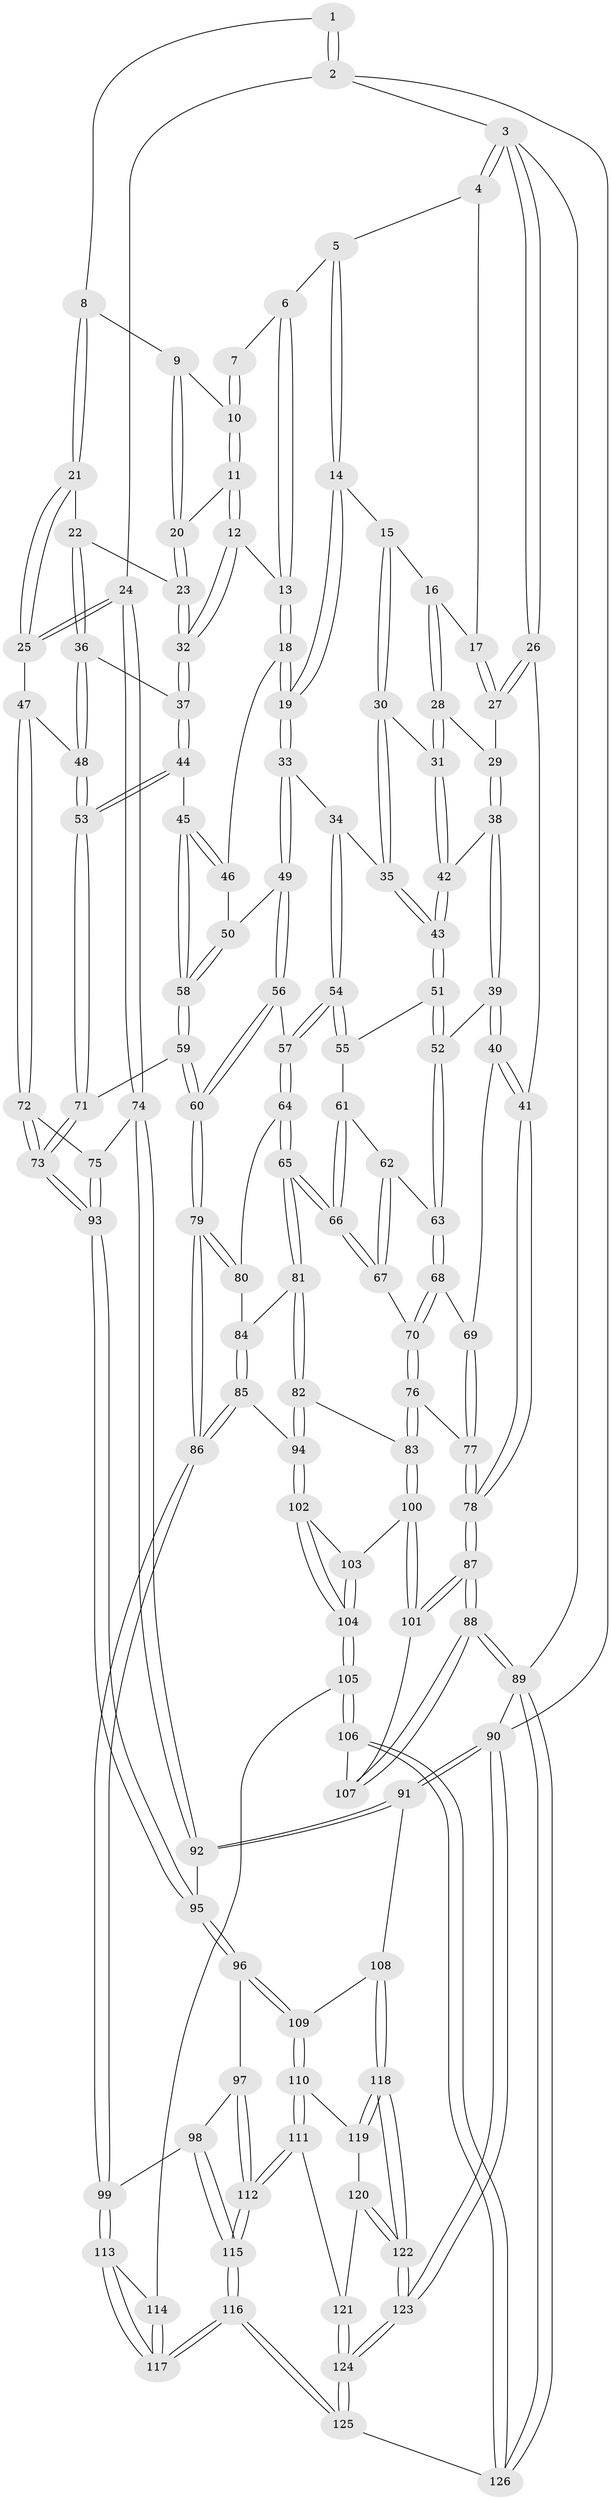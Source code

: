 // coarse degree distribution, {2: 0.11842105263157894, 4: 0.21052631578947367, 3: 0.5789473684210527, 5: 0.07894736842105263, 6: 0.013157894736842105}
// Generated by graph-tools (version 1.1) at 2025/54/03/04/25 22:54:07]
// undirected, 126 vertices, 312 edges
graph export_dot {
  node [color=gray90,style=filled];
  1 [pos="+0.8946425599373617+0"];
  2 [pos="+1+0"];
  3 [pos="+0+0"];
  4 [pos="+0.1405082937125069+0"];
  5 [pos="+0.3875380772670795+0"];
  6 [pos="+0.43016166995045163+0"];
  7 [pos="+0.6621521258067231+0"];
  8 [pos="+0.7877314386252738+0.046261444832382044"];
  9 [pos="+0.7525194490681769+0.0634759211722634"];
  10 [pos="+0.6670518978352489+0.034370650885444894"];
  11 [pos="+0.6388033785517362+0.09147365440294854"];
  12 [pos="+0.6101210250199988+0.12535276280827115"];
  13 [pos="+0.5754461551851611+0.13078212145571436"];
  14 [pos="+0.33981228399689256+0.017508121902797456"];
  15 [pos="+0.3123926250770987+0.031116744952732367"];
  16 [pos="+0.23901282599410462+0.045750124711276784"];
  17 [pos="+0.11358099229074169+0.04182829711803714"];
  18 [pos="+0.572452988647703+0.13402696695042585"];
  19 [pos="+0.3737260025542377+0.1480321095510722"];
  20 [pos="+0.7362739108183275+0.09834845354787385"];
  21 [pos="+0.8516428683048529+0.14748233291627272"];
  22 [pos="+0.7700425317547588+0.15915454586579866"];
  23 [pos="+0.7435159746773644+0.15325306525330473"];
  24 [pos="+1+0.09393566597770864"];
  25 [pos="+0.9229496250090804+0.1780308612480081"];
  26 [pos="+0+0.16026042874392163"];
  27 [pos="+0.08392556613949298+0.1102617239858299"];
  28 [pos="+0.12068914356908404+0.13256500519131828"];
  29 [pos="+0.10121155723421167+0.12311867909255879"];
  30 [pos="+0.17413938225894096+0.16085668764401986"];
  31 [pos="+0.14396441060728898+0.14856240033232368"];
  32 [pos="+0.6859464445247128+0.1767127026803541"];
  33 [pos="+0.3665575211761598+0.17586964368267516"];
  34 [pos="+0.2686433322306027+0.21203259268480454"];
  35 [pos="+0.21014098904258316+0.20161247665841417"];
  36 [pos="+0.7597424951162608+0.24615144654982835"];
  37 [pos="+0.6923304999988313+0.22752386233547675"];
  38 [pos="+0.08928869885272199+0.24698946781745512"];
  39 [pos="+0.05441725810321942+0.2908069530741846"];
  40 [pos="+0+0.26549116133338463"];
  41 [pos="+0+0.22378797554674704"];
  42 [pos="+0.12479082476192217+0.23598080679492422"];
  43 [pos="+0.1697185337767782+0.2744768277803387"];
  44 [pos="+0.6585335586634437+0.2863065582120156"];
  45 [pos="+0.5730121359542091+0.2867959258416818"];
  46 [pos="+0.5689184592261888+0.1625754941739428"];
  47 [pos="+0.8237901977436605+0.302493780759488"];
  48 [pos="+0.822371207153086+0.3024775203150495"];
  49 [pos="+0.3919795456885874+0.2367671803627773"];
  50 [pos="+0.43914230614262023+0.2557857035720702"];
  51 [pos="+0.1688218363474444+0.2799918410039751"];
  52 [pos="+0.0811033760902797+0.30764742375706594"];
  53 [pos="+0.7148770411676755+0.35044572987818445"];
  54 [pos="+0.2515824925066636+0.34312941427359867"];
  55 [pos="+0.18343222901527154+0.30091129213347784"];
  56 [pos="+0.34723789497691177+0.3691907848540091"];
  57 [pos="+0.2735049557960893+0.3842818134668676"];
  58 [pos="+0.539972381216434+0.32039349070105966"];
  59 [pos="+0.5220592620049781+0.4751598041106341"];
  60 [pos="+0.5069955822847697+0.4871368690720153"];
  61 [pos="+0.16240744261861864+0.3327326573892007"];
  62 [pos="+0.13542349218906796+0.34691333690201703"];
  63 [pos="+0.08416650565538866+0.3149220216329722"];
  64 [pos="+0.2463464844235985+0.42076525432275896"];
  65 [pos="+0.19667243267378015+0.4459483554824361"];
  66 [pos="+0.1822224870491284+0.43920124721534864"];
  67 [pos="+0.16273804884777374+0.4324812223510601"];
  68 [pos="+0.08808650645867971+0.40263617281671954"];
  69 [pos="+0.05363778907729872+0.39905023053564026"];
  70 [pos="+0.10986005489941444+0.42696856400787153"];
  71 [pos="+0.6815010611583963+0.46936325139123286"];
  72 [pos="+0.8625905757464595+0.37953704974487174"];
  73 [pos="+0.7654306937078431+0.5275292055681085"];
  74 [pos="+1+0.4303113277508967"];
  75 [pos="+1+0.42920020034098566"];
  76 [pos="+0.0165954926482971+0.5231189890459835"];
  77 [pos="+0+0.5155177479748577"];
  78 [pos="+0+0.5222377137258171"];
  79 [pos="+0.45247577260254374+0.6263475360492132"];
  80 [pos="+0.25701307123036166+0.4355805591799758"];
  81 [pos="+0.18378090518608248+0.5145698916291233"];
  82 [pos="+0.17236723079179325+0.5493603670995759"];
  83 [pos="+0.1173699013352404+0.585790433790099"];
  84 [pos="+0.2817260617548702+0.5360934601070753"];
  85 [pos="+0.37568103341425846+0.6503107353110904"];
  86 [pos="+0.45085212806154934+0.6340098639101143"];
  87 [pos="+0+0.6519897867099552"];
  88 [pos="+0+1"];
  89 [pos="+0+1"];
  90 [pos="+1+1"];
  91 [pos="+1+0.6297167518317491"];
  92 [pos="+1+0.5278123540015086"];
  93 [pos="+0.7818523805518165+0.5577615821892039"];
  94 [pos="+0.3443480889528808+0.6616994981232368"];
  95 [pos="+0.7947886659421349+0.6229429624964301"];
  96 [pos="+0.7923683045243983+0.6365475648022032"];
  97 [pos="+0.7275823939617856+0.6705522081872725"];
  98 [pos="+0.5044877748239056+0.66599509357901"];
  99 [pos="+0.4518138180585814+0.6352756291253655"];
  100 [pos="+0.11012755900993366+0.6830898310978579"];
  101 [pos="+0.10767243378141933+0.6856775480287023"];
  102 [pos="+0.3298207465414972+0.6744264828458733"];
  103 [pos="+0.16991900068835633+0.6927657358679432"];
  104 [pos="+0.24472643125281868+0.8668671291320165"];
  105 [pos="+0.24105720946076903+0.8802614462407283"];
  106 [pos="+0.21464108974362872+0.900483657612637"];
  107 [pos="+0.0958169489160768+0.7723704262885706"];
  108 [pos="+0.9746581940860385+0.7128740360639109"];
  109 [pos="+0.8537396976508701+0.7227385054020261"];
  110 [pos="+0.8534995788455164+0.7535455423200886"];
  111 [pos="+0.7730563957051406+0.8640562435729261"];
  112 [pos="+0.6645754856266802+0.8548266302701278"];
  113 [pos="+0.4317219859293139+0.8124470382791744"];
  114 [pos="+0.2875493357193589+0.8846109281033284"];
  115 [pos="+0.6243511010689825+0.8745775500586986"];
  116 [pos="+0.5445609635221872+1"];
  117 [pos="+0.5086685784002115+0.9962617014451021"];
  118 [pos="+0.9792211849187236+0.8819972726872286"];
  119 [pos="+0.8716975386087645+0.7776593841658389"];
  120 [pos="+0.8694077049530564+0.8759926138378272"];
  121 [pos="+0.7816849955841747+0.8782227233559411"];
  122 [pos="+1+1"];
  123 [pos="+1+1"];
  124 [pos="+1+1"];
  125 [pos="+0.5536296876778374+1"];
  126 [pos="+0.04967932474401187+1"];
  1 -- 2;
  1 -- 2;
  1 -- 8;
  2 -- 3;
  2 -- 24;
  2 -- 90;
  3 -- 4;
  3 -- 4;
  3 -- 26;
  3 -- 26;
  3 -- 89;
  4 -- 5;
  4 -- 17;
  5 -- 6;
  5 -- 14;
  5 -- 14;
  6 -- 7;
  6 -- 13;
  6 -- 13;
  7 -- 10;
  7 -- 10;
  8 -- 9;
  8 -- 21;
  8 -- 21;
  9 -- 10;
  9 -- 20;
  9 -- 20;
  10 -- 11;
  10 -- 11;
  11 -- 12;
  11 -- 12;
  11 -- 20;
  12 -- 13;
  12 -- 32;
  12 -- 32;
  13 -- 18;
  13 -- 18;
  14 -- 15;
  14 -- 19;
  14 -- 19;
  15 -- 16;
  15 -- 30;
  15 -- 30;
  16 -- 17;
  16 -- 28;
  16 -- 28;
  17 -- 27;
  17 -- 27;
  18 -- 19;
  18 -- 19;
  18 -- 46;
  19 -- 33;
  19 -- 33;
  20 -- 23;
  20 -- 23;
  21 -- 22;
  21 -- 25;
  21 -- 25;
  22 -- 23;
  22 -- 36;
  22 -- 36;
  23 -- 32;
  23 -- 32;
  24 -- 25;
  24 -- 25;
  24 -- 74;
  24 -- 74;
  25 -- 47;
  26 -- 27;
  26 -- 27;
  26 -- 41;
  27 -- 29;
  28 -- 29;
  28 -- 31;
  28 -- 31;
  29 -- 38;
  29 -- 38;
  30 -- 31;
  30 -- 35;
  30 -- 35;
  31 -- 42;
  31 -- 42;
  32 -- 37;
  32 -- 37;
  33 -- 34;
  33 -- 49;
  33 -- 49;
  34 -- 35;
  34 -- 54;
  34 -- 54;
  35 -- 43;
  35 -- 43;
  36 -- 37;
  36 -- 48;
  36 -- 48;
  37 -- 44;
  37 -- 44;
  38 -- 39;
  38 -- 39;
  38 -- 42;
  39 -- 40;
  39 -- 40;
  39 -- 52;
  40 -- 41;
  40 -- 41;
  40 -- 69;
  41 -- 78;
  41 -- 78;
  42 -- 43;
  42 -- 43;
  43 -- 51;
  43 -- 51;
  44 -- 45;
  44 -- 53;
  44 -- 53;
  45 -- 46;
  45 -- 46;
  45 -- 58;
  45 -- 58;
  46 -- 50;
  47 -- 48;
  47 -- 72;
  47 -- 72;
  48 -- 53;
  48 -- 53;
  49 -- 50;
  49 -- 56;
  49 -- 56;
  50 -- 58;
  50 -- 58;
  51 -- 52;
  51 -- 52;
  51 -- 55;
  52 -- 63;
  52 -- 63;
  53 -- 71;
  53 -- 71;
  54 -- 55;
  54 -- 55;
  54 -- 57;
  54 -- 57;
  55 -- 61;
  56 -- 57;
  56 -- 60;
  56 -- 60;
  57 -- 64;
  57 -- 64;
  58 -- 59;
  58 -- 59;
  59 -- 60;
  59 -- 60;
  59 -- 71;
  60 -- 79;
  60 -- 79;
  61 -- 62;
  61 -- 66;
  61 -- 66;
  62 -- 63;
  62 -- 67;
  62 -- 67;
  63 -- 68;
  63 -- 68;
  64 -- 65;
  64 -- 65;
  64 -- 80;
  65 -- 66;
  65 -- 66;
  65 -- 81;
  65 -- 81;
  66 -- 67;
  66 -- 67;
  67 -- 70;
  68 -- 69;
  68 -- 70;
  68 -- 70;
  69 -- 77;
  69 -- 77;
  70 -- 76;
  70 -- 76;
  71 -- 73;
  71 -- 73;
  72 -- 73;
  72 -- 73;
  72 -- 75;
  73 -- 93;
  73 -- 93;
  74 -- 75;
  74 -- 92;
  74 -- 92;
  75 -- 93;
  75 -- 93;
  76 -- 77;
  76 -- 83;
  76 -- 83;
  77 -- 78;
  77 -- 78;
  78 -- 87;
  78 -- 87;
  79 -- 80;
  79 -- 80;
  79 -- 86;
  79 -- 86;
  80 -- 84;
  81 -- 82;
  81 -- 82;
  81 -- 84;
  82 -- 83;
  82 -- 94;
  82 -- 94;
  83 -- 100;
  83 -- 100;
  84 -- 85;
  84 -- 85;
  85 -- 86;
  85 -- 86;
  85 -- 94;
  86 -- 99;
  86 -- 99;
  87 -- 88;
  87 -- 88;
  87 -- 101;
  87 -- 101;
  88 -- 89;
  88 -- 89;
  88 -- 107;
  88 -- 107;
  89 -- 126;
  89 -- 126;
  89 -- 90;
  90 -- 91;
  90 -- 91;
  90 -- 123;
  90 -- 123;
  91 -- 92;
  91 -- 92;
  91 -- 108;
  92 -- 95;
  93 -- 95;
  93 -- 95;
  94 -- 102;
  94 -- 102;
  95 -- 96;
  95 -- 96;
  96 -- 97;
  96 -- 109;
  96 -- 109;
  97 -- 98;
  97 -- 112;
  97 -- 112;
  98 -- 99;
  98 -- 115;
  98 -- 115;
  99 -- 113;
  99 -- 113;
  100 -- 101;
  100 -- 101;
  100 -- 103;
  101 -- 107;
  102 -- 103;
  102 -- 104;
  102 -- 104;
  103 -- 104;
  103 -- 104;
  104 -- 105;
  104 -- 105;
  105 -- 106;
  105 -- 106;
  105 -- 114;
  106 -- 107;
  106 -- 126;
  106 -- 126;
  108 -- 109;
  108 -- 118;
  108 -- 118;
  109 -- 110;
  109 -- 110;
  110 -- 111;
  110 -- 111;
  110 -- 119;
  111 -- 112;
  111 -- 112;
  111 -- 121;
  112 -- 115;
  112 -- 115;
  113 -- 114;
  113 -- 117;
  113 -- 117;
  114 -- 117;
  114 -- 117;
  115 -- 116;
  115 -- 116;
  116 -- 117;
  116 -- 117;
  116 -- 125;
  116 -- 125;
  118 -- 119;
  118 -- 119;
  118 -- 122;
  118 -- 122;
  119 -- 120;
  120 -- 121;
  120 -- 122;
  120 -- 122;
  121 -- 124;
  121 -- 124;
  122 -- 123;
  122 -- 123;
  123 -- 124;
  123 -- 124;
  124 -- 125;
  124 -- 125;
  125 -- 126;
}
